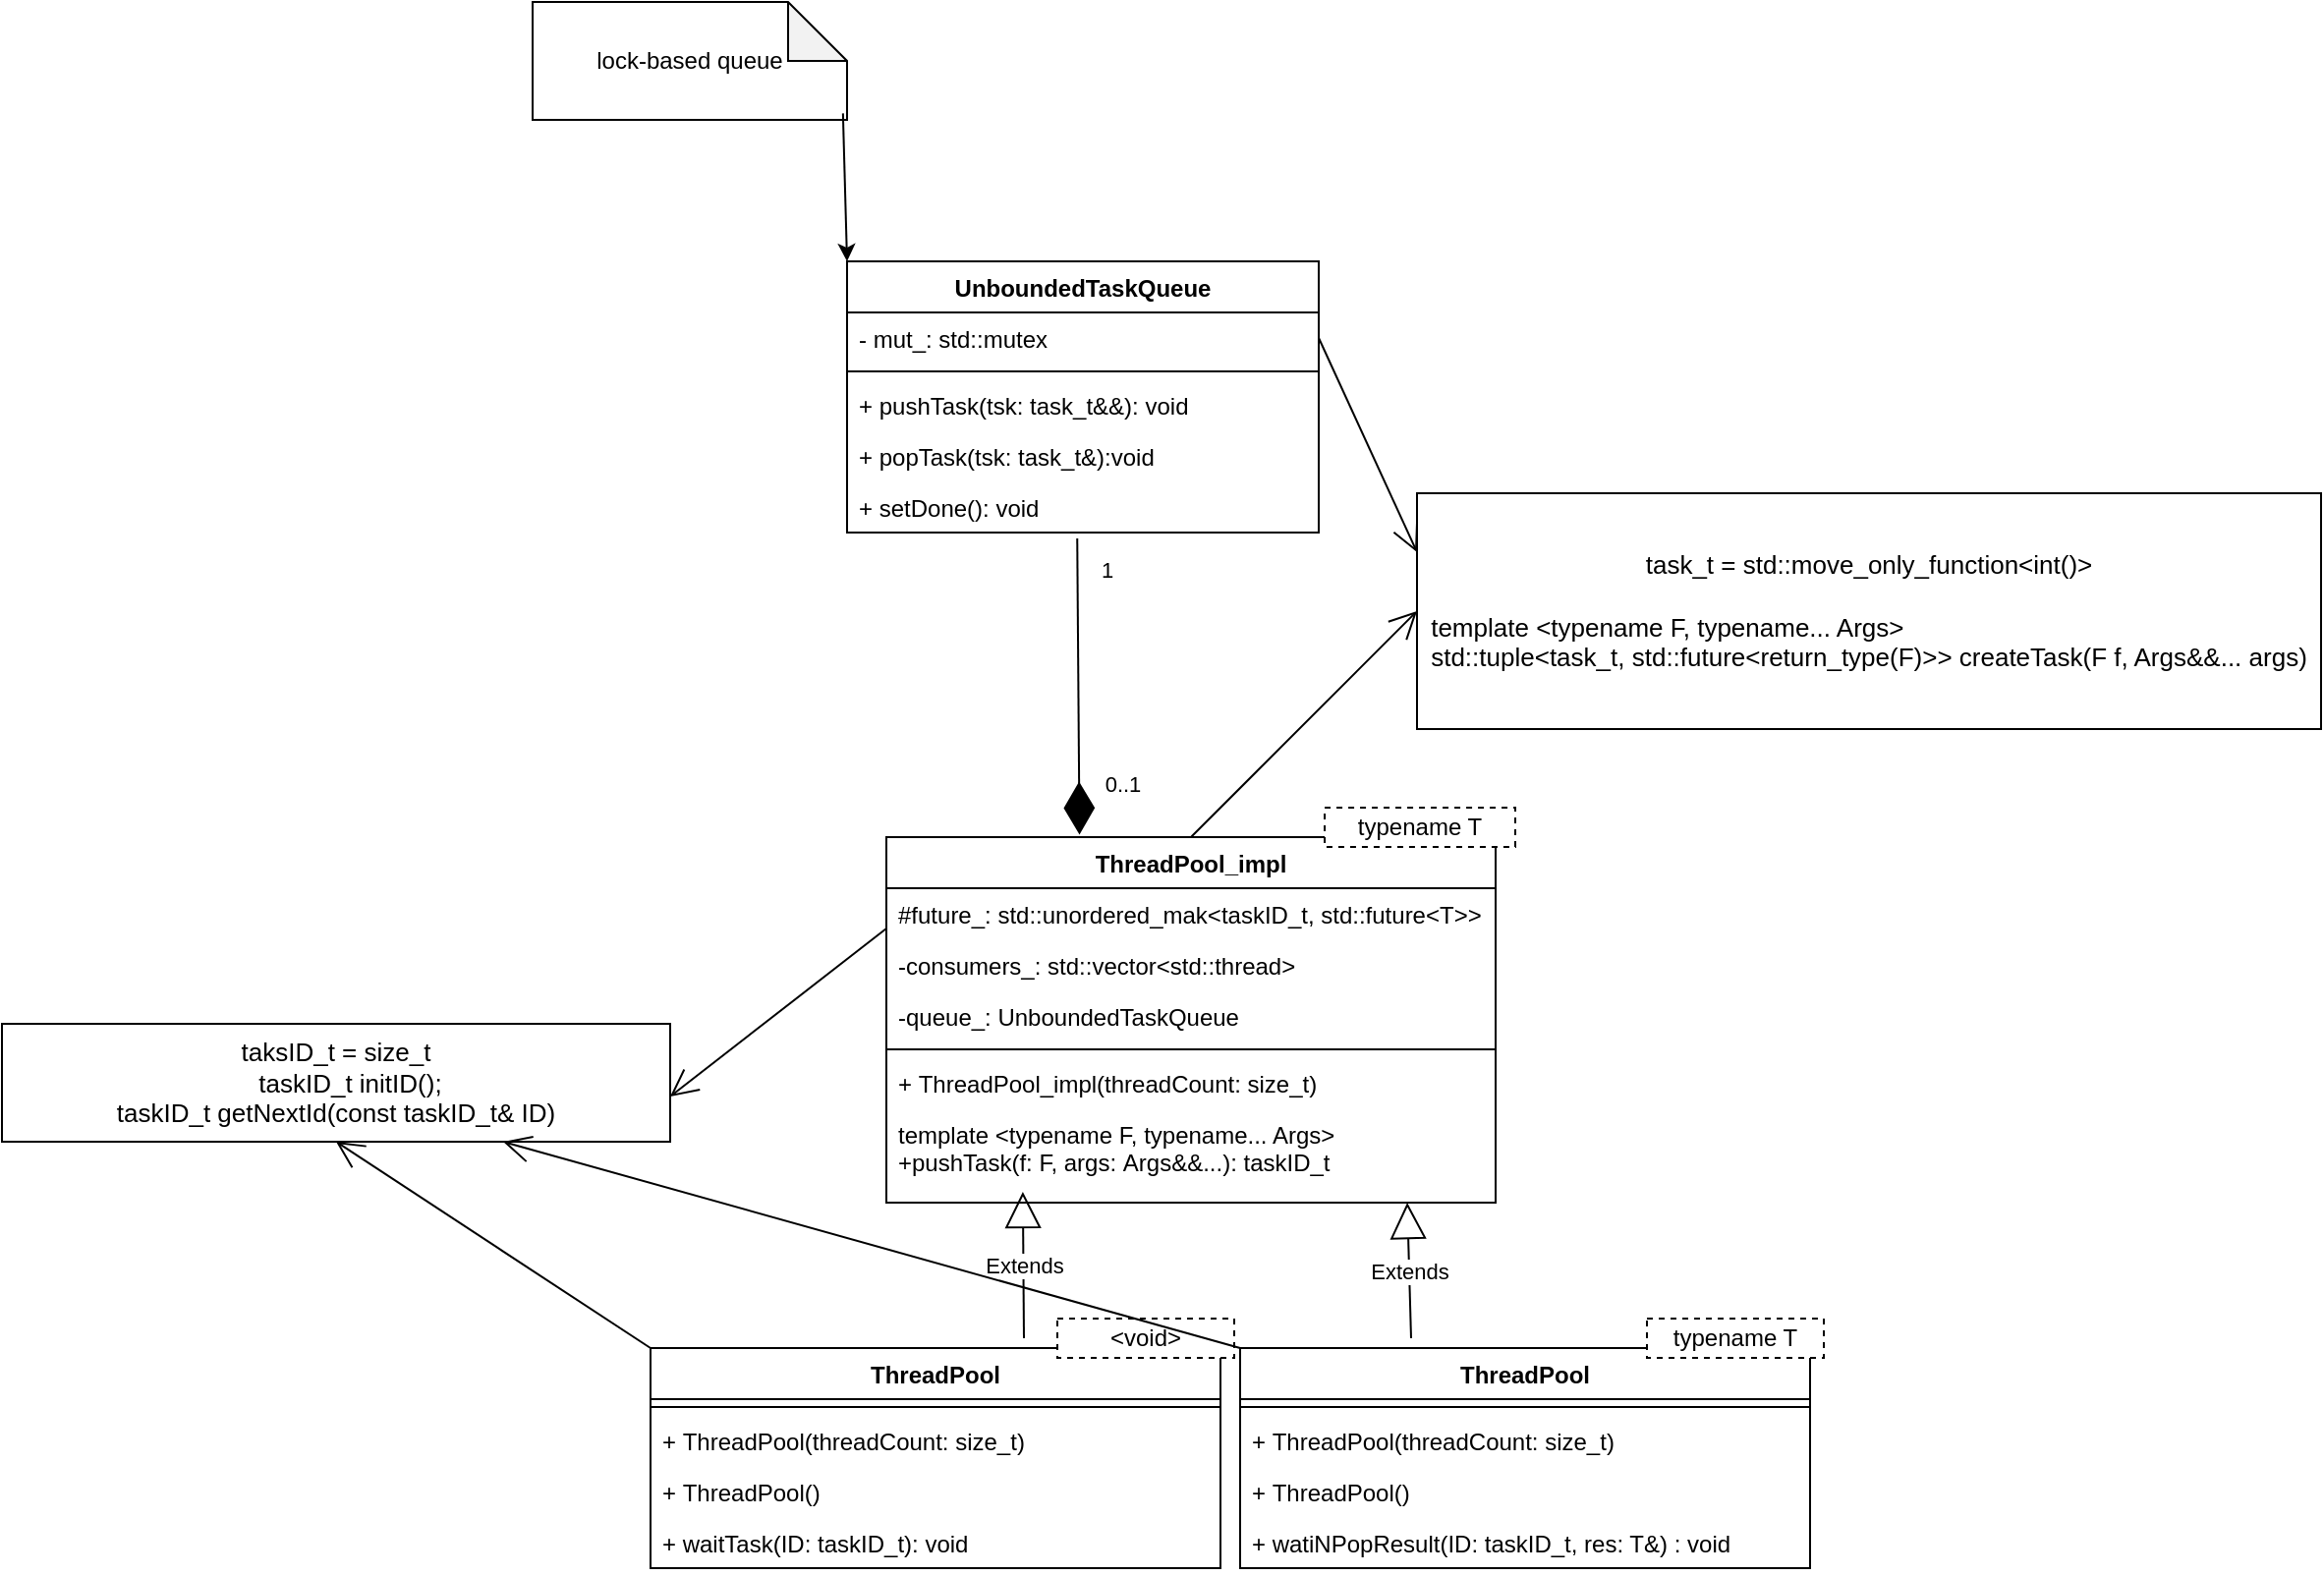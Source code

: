 <mxfile version="24.8.6">
  <diagram id="RuoxqOXRSrMZYSvnUipe" name="thread_pool">
    <mxGraphModel dx="2084" dy="1140" grid="1" gridSize="10" guides="1" tooltips="1" connect="1" arrows="1" fold="1" page="1" pageScale="1" pageWidth="850" pageHeight="1100" math="0" shadow="0">
      <root>
        <mxCell id="0" />
        <mxCell id="1" parent="0" />
        <mxCell id="2" value="UnboundedTaskQueue" style="swimlane;fontStyle=1;align=center;verticalAlign=top;childLayout=stackLayout;horizontal=1;startSize=26;horizontalStack=0;resizeParent=1;resizeParentMax=0;resizeLast=0;collapsible=1;marginBottom=0;" parent="1" vertex="1">
          <mxGeometry x="160" y="292" width="240" height="138" as="geometry" />
        </mxCell>
        <mxCell id="BawedRRlxbNmZ5AMLbOk-7" value="- mut_: std::mutex" style="text;strokeColor=none;fillColor=none;align=left;verticalAlign=top;spacingLeft=4;spacingRight=4;overflow=hidden;rotatable=0;points=[[0,0.5],[1,0.5]];portConstraint=eastwest;" vertex="1" parent="2">
          <mxGeometry y="26" width="240" height="26" as="geometry" />
        </mxCell>
        <mxCell id="4" value="" style="line;strokeWidth=1;fillColor=none;align=left;verticalAlign=middle;spacingTop=-1;spacingLeft=3;spacingRight=3;rotatable=0;labelPosition=right;points=[];portConstraint=eastwest;strokeColor=inherit;" parent="2" vertex="1">
          <mxGeometry y="52" width="240" height="8" as="geometry" />
        </mxCell>
        <mxCell id="BawedRRlxbNmZ5AMLbOk-5" value="+ pushTask(tsk: task_t&amp;&amp;): void" style="text;strokeColor=none;fillColor=none;align=left;verticalAlign=top;spacingLeft=4;spacingRight=4;overflow=hidden;rotatable=0;points=[[0,0.5],[1,0.5]];portConstraint=eastwest;" vertex="1" parent="2">
          <mxGeometry y="60" width="240" height="26" as="geometry" />
        </mxCell>
        <mxCell id="3" value="+ popTask(tsk: task_t&amp;):void" style="text;strokeColor=none;fillColor=none;align=left;verticalAlign=top;spacingLeft=4;spacingRight=4;overflow=hidden;rotatable=0;points=[[0,0.5],[1,0.5]];portConstraint=eastwest;" parent="2" vertex="1">
          <mxGeometry y="86" width="240" height="26" as="geometry" />
        </mxCell>
        <mxCell id="BawedRRlxbNmZ5AMLbOk-6" value="+ setDone(): void" style="text;strokeColor=none;fillColor=none;align=left;verticalAlign=top;spacingLeft=4;spacingRight=4;overflow=hidden;rotatable=0;points=[[0,0.5],[1,0.5]];portConstraint=eastwest;" vertex="1" parent="2">
          <mxGeometry y="112" width="240" height="26" as="geometry" />
        </mxCell>
        <mxCell id="BawedRRlxbNmZ5AMLbOk-8" value="lock-based queue" style="shape=note;whiteSpace=wrap;html=1;backgroundOutline=1;darkOpacity=0.05;" vertex="1" parent="1">
          <mxGeometry y="160" width="160" height="60" as="geometry" />
        </mxCell>
        <mxCell id="BawedRRlxbNmZ5AMLbOk-9" value="" style="endArrow=classic;html=1;rounded=0;exitX=0.987;exitY=0.945;exitDx=0;exitDy=0;exitPerimeter=0;entryX=0;entryY=0;entryDx=0;entryDy=0;" edge="1" parent="1" source="BawedRRlxbNmZ5AMLbOk-8" target="2">
          <mxGeometry width="50" height="50" relative="1" as="geometry">
            <mxPoint x="80" y="460" as="sourcePoint" />
            <mxPoint x="130" y="410" as="targetPoint" />
          </mxGeometry>
        </mxCell>
        <mxCell id="BawedRRlxbNmZ5AMLbOk-17" value="" style="endArrow=open;endFill=1;endSize=12;html=1;rounded=0;exitX=0;exitY=0.25;exitDx=0;exitDy=0;entryX=1;entryY=0.617;entryDx=0;entryDy=0;entryPerimeter=0;" edge="1" parent="1" source="BawedRRlxbNmZ5AMLbOk-56" target="BawedRRlxbNmZ5AMLbOk-62">
          <mxGeometry width="160" relative="1" as="geometry">
            <mxPoint x="250" y="570" as="sourcePoint" />
            <mxPoint x="120" y="605" as="targetPoint" />
          </mxGeometry>
        </mxCell>
        <mxCell id="BawedRRlxbNmZ5AMLbOk-55" value="" style="group" vertex="1" connectable="0" parent="1">
          <mxGeometry x="180" y="570" width="320" height="195" as="geometry" />
        </mxCell>
        <mxCell id="BawedRRlxbNmZ5AMLbOk-56" value="&lt;span style=&quot;text-wrap-mode: nowrap;&quot;&gt;ThreadPool_impl&lt;/span&gt;" style="swimlane;fontStyle=1;align=center;verticalAlign=top;childLayout=stackLayout;horizontal=1;startSize=26;horizontalStack=0;resizeParent=1;resizeParentMax=0;resizeLast=0;collapsible=1;marginBottom=0;whiteSpace=wrap;html=1;" vertex="1" parent="BawedRRlxbNmZ5AMLbOk-55">
          <mxGeometry y="15" width="310" height="186" as="geometry" />
        </mxCell>
        <mxCell id="BawedRRlxbNmZ5AMLbOk-44" value="&lt;span style=&quot;text-wrap-mode: nowrap;&quot;&gt;#future_: std::unordered_mak&amp;lt;taskID_t, std::future&amp;lt;T&amp;gt;&amp;gt;&lt;/span&gt;" style="text;strokeColor=none;fillColor=none;align=left;verticalAlign=top;spacingLeft=4;spacingRight=4;overflow=hidden;rotatable=0;points=[[0,0.5],[1,0.5]];portConstraint=eastwest;whiteSpace=wrap;html=1;" vertex="1" parent="BawedRRlxbNmZ5AMLbOk-56">
          <mxGeometry y="26" width="310" height="26" as="geometry" />
        </mxCell>
        <mxCell id="BawedRRlxbNmZ5AMLbOk-100" value="&lt;span style=&quot;text-wrap-mode: nowrap;&quot;&gt;-consumers_: std::vector&amp;lt;std::thread&amp;gt;&lt;/span&gt;" style="text;strokeColor=none;fillColor=none;align=left;verticalAlign=top;spacingLeft=4;spacingRight=4;overflow=hidden;rotatable=0;points=[[0,0.5],[1,0.5]];portConstraint=eastwest;whiteSpace=wrap;html=1;" vertex="1" parent="BawedRRlxbNmZ5AMLbOk-56">
          <mxGeometry y="52" width="310" height="26" as="geometry" />
        </mxCell>
        <mxCell id="BawedRRlxbNmZ5AMLbOk-101" value="-queue_: UnboundedTaskQueue&amp;nbsp;" style="text;strokeColor=none;fillColor=none;align=left;verticalAlign=top;spacingLeft=4;spacingRight=4;overflow=hidden;rotatable=0;points=[[0,0.5],[1,0.5]];portConstraint=eastwest;whiteSpace=wrap;html=1;" vertex="1" parent="BawedRRlxbNmZ5AMLbOk-56">
          <mxGeometry y="78" width="310" height="26" as="geometry" />
        </mxCell>
        <mxCell id="BawedRRlxbNmZ5AMLbOk-58" value="" style="line;strokeWidth=1;fillColor=none;align=left;verticalAlign=middle;spacingTop=-1;spacingLeft=3;spacingRight=3;rotatable=0;labelPosition=right;points=[];portConstraint=eastwest;strokeColor=inherit;" vertex="1" parent="BawedRRlxbNmZ5AMLbOk-56">
          <mxGeometry y="104" width="310" height="8" as="geometry" />
        </mxCell>
        <mxCell id="BawedRRlxbNmZ5AMLbOk-102" value="+&amp;nbsp;ThreadPool_impl(threadCount: size_t)&amp;nbsp;" style="text;strokeColor=none;fillColor=none;align=left;verticalAlign=top;spacingLeft=4;spacingRight=4;overflow=hidden;rotatable=0;points=[[0,0.5],[1,0.5]];portConstraint=eastwest;whiteSpace=wrap;html=1;" vertex="1" parent="BawedRRlxbNmZ5AMLbOk-56">
          <mxGeometry y="112" width="310" height="26" as="geometry" />
        </mxCell>
        <mxCell id="BawedRRlxbNmZ5AMLbOk-59" value="&lt;div&gt;template &amp;lt;typename F, typename... Args&amp;gt;&lt;/div&gt;&lt;div&gt;+pushTask(f: F, args:&amp;nbsp;&lt;span style=&quot;background-color: initial;&quot;&gt;Args&amp;amp;&amp;amp;...&lt;/span&gt;&lt;span style=&quot;background-color: initial;&quot;&gt;):&amp;nbsp;&lt;/span&gt;&lt;span style=&quot;background-color: initial;&quot;&gt;taskID_t&lt;/span&gt;&lt;span style=&quot;background-color: initial;&quot;&gt;&amp;nbsp;&lt;/span&gt;&lt;/div&gt;" style="text;strokeColor=none;fillColor=none;align=left;verticalAlign=top;spacingLeft=4;spacingRight=4;overflow=hidden;rotatable=0;points=[[0,0.5],[1,0.5]];portConstraint=eastwest;whiteSpace=wrap;html=1;" vertex="1" parent="BawedRRlxbNmZ5AMLbOk-56">
          <mxGeometry y="138" width="310" height="48" as="geometry" />
        </mxCell>
        <mxCell id="BawedRRlxbNmZ5AMLbOk-60" value="typename T" style="rounded=0;whiteSpace=wrap;html=1;dashed=1;" vertex="1" parent="BawedRRlxbNmZ5AMLbOk-55">
          <mxGeometry x="223.03" width="96.97" height="20" as="geometry" />
        </mxCell>
        <mxCell id="BawedRRlxbNmZ5AMLbOk-62" value="&lt;font style=&quot;font-size: 13px;&quot;&gt;taksID_t = size_t&lt;/font&gt;&lt;div style=&quot;font-size: 13px;&quot;&gt;&amp;nbsp; &amp;nbsp; taskID_t initID();&lt;/div&gt;&lt;div style=&quot;font-size: 13px;&quot;&gt;taskID_t getNextId(const taskID_t&amp;amp; ID)&lt;/div&gt;" style="rounded=0;whiteSpace=wrap;html=1;" vertex="1" parent="1">
          <mxGeometry x="-270" y="680" width="340" height="60" as="geometry" />
        </mxCell>
        <mxCell id="BawedRRlxbNmZ5AMLbOk-63" value="&lt;div&gt;&lt;span style=&quot;font-size: 13px; background-color: initial;&quot;&gt;task_t = std::move_only_function&amp;lt;int()&amp;gt;&lt;/span&gt;&lt;/div&gt;&lt;div style=&quot;text-align: left;&quot;&gt;&lt;span style=&quot;font-size: 13px;&quot;&gt;&lt;br&gt;&lt;/span&gt;&lt;div style=&quot;font-size: 13px;&quot;&gt;&lt;span style=&quot;background-color: initial;&quot;&gt;template &amp;lt;typename F, typename... Args&amp;gt;&lt;/span&gt;&lt;/div&gt;&lt;div style=&quot;font-size: 13px;&quot;&gt;std::tuple&amp;lt;task_t, std::future&amp;lt;return_type(F)&amp;gt;&amp;gt; createTask(F f, Args&amp;amp;&amp;amp;... args)&lt;/div&gt;&lt;/div&gt;" style="rounded=0;whiteSpace=wrap;html=1;" vertex="1" parent="1">
          <mxGeometry x="450" y="410" width="460" height="120" as="geometry" />
        </mxCell>
        <mxCell id="BawedRRlxbNmZ5AMLbOk-65" value="" style="endArrow=open;endFill=1;endSize=12;html=1;rounded=0;exitX=0.5;exitY=0;exitDx=0;exitDy=0;entryX=0;entryY=0.5;entryDx=0;entryDy=0;" edge="1" parent="1" source="BawedRRlxbNmZ5AMLbOk-56" target="BawedRRlxbNmZ5AMLbOk-63">
          <mxGeometry width="160" relative="1" as="geometry">
            <mxPoint x="270" y="667" as="sourcePoint" />
            <mxPoint x="130" y="607" as="targetPoint" />
          </mxGeometry>
        </mxCell>
        <mxCell id="BawedRRlxbNmZ5AMLbOk-66" value="" style="endArrow=open;endFill=1;endSize=12;html=1;rounded=0;exitX=1;exitY=0.5;exitDx=0;exitDy=0;entryX=0;entryY=0.25;entryDx=0;entryDy=0;" edge="1" parent="1" source="BawedRRlxbNmZ5AMLbOk-7" target="BawedRRlxbNmZ5AMLbOk-63">
          <mxGeometry width="160" relative="1" as="geometry">
            <mxPoint x="415" y="645" as="sourcePoint" />
            <mxPoint x="435" y="480" as="targetPoint" />
          </mxGeometry>
        </mxCell>
        <mxCell id="BawedRRlxbNmZ5AMLbOk-67" value="" style="endArrow=diamondThin;endFill=1;endSize=24;html=1;rounded=0;exitX=0.488;exitY=1.115;exitDx=0;exitDy=0;exitPerimeter=0;entryX=0.317;entryY=-0.007;entryDx=0;entryDy=0;entryPerimeter=0;" edge="1" parent="1" source="BawedRRlxbNmZ5AMLbOk-6" target="BawedRRlxbNmZ5AMLbOk-56">
          <mxGeometry width="160" relative="1" as="geometry">
            <mxPoint x="260" y="700" as="sourcePoint" />
            <mxPoint x="260" y="640" as="targetPoint" />
          </mxGeometry>
        </mxCell>
        <mxCell id="BawedRRlxbNmZ5AMLbOk-68" value="0..1" style="edgeLabel;html=1;align=center;verticalAlign=middle;resizable=0;points=[];" vertex="1" connectable="0" parent="BawedRRlxbNmZ5AMLbOk-67">
          <mxGeometry x="0.478" y="3" relative="1" as="geometry">
            <mxPoint x="19" y="13" as="offset" />
          </mxGeometry>
        </mxCell>
        <mxCell id="BawedRRlxbNmZ5AMLbOk-69" value="1" style="edgeLabel;html=1;align=center;verticalAlign=middle;resizable=0;points=[];" vertex="1" connectable="0" parent="BawedRRlxbNmZ5AMLbOk-67">
          <mxGeometry x="-0.797" y="1" relative="1" as="geometry">
            <mxPoint x="14" as="offset" />
          </mxGeometry>
        </mxCell>
        <mxCell id="BawedRRlxbNmZ5AMLbOk-70" value="" style="group" vertex="1" connectable="0" parent="1">
          <mxGeometry x="360" y="830" width="297" height="101" as="geometry" />
        </mxCell>
        <mxCell id="BawedRRlxbNmZ5AMLbOk-71" value="ThreadPool" style="swimlane;fontStyle=1;align=center;verticalAlign=top;childLayout=stackLayout;horizontal=1;startSize=26;horizontalStack=0;resizeParent=1;resizeParentMax=0;resizeLast=0;collapsible=1;marginBottom=0;whiteSpace=wrap;html=1;" vertex="1" parent="BawedRRlxbNmZ5AMLbOk-70">
          <mxGeometry y="15" width="290" height="112" as="geometry" />
        </mxCell>
        <mxCell id="BawedRRlxbNmZ5AMLbOk-73" value="" style="line;strokeWidth=1;fillColor=none;align=left;verticalAlign=middle;spacingTop=-1;spacingLeft=3;spacingRight=3;rotatable=0;labelPosition=right;points=[];portConstraint=eastwest;strokeColor=inherit;" vertex="1" parent="BawedRRlxbNmZ5AMLbOk-71">
          <mxGeometry y="26" width="290" height="8" as="geometry" />
        </mxCell>
        <mxCell id="BawedRRlxbNmZ5AMLbOk-85" value="+&amp;nbsp;ThreadPool(threadCount: size_t)&amp;nbsp;" style="text;strokeColor=none;fillColor=none;align=left;verticalAlign=top;spacingLeft=4;spacingRight=4;overflow=hidden;rotatable=0;points=[[0,0.5],[1,0.5]];portConstraint=eastwest;whiteSpace=wrap;html=1;" vertex="1" parent="BawedRRlxbNmZ5AMLbOk-71">
          <mxGeometry y="34" width="290" height="26" as="geometry" />
        </mxCell>
        <mxCell id="BawedRRlxbNmZ5AMLbOk-87" value="+&amp;nbsp;ThreadPool()&amp;nbsp;" style="text;strokeColor=none;fillColor=none;align=left;verticalAlign=top;spacingLeft=4;spacingRight=4;overflow=hidden;rotatable=0;points=[[0,0.5],[1,0.5]];portConstraint=eastwest;whiteSpace=wrap;html=1;" vertex="1" parent="BawedRRlxbNmZ5AMLbOk-71">
          <mxGeometry y="60" width="290" height="26" as="geometry" />
        </mxCell>
        <mxCell id="BawedRRlxbNmZ5AMLbOk-86" value="+ watiNPopResult(ID: taskID_t, res: T&amp;amp;) : void" style="text;strokeColor=none;fillColor=none;align=left;verticalAlign=top;spacingLeft=4;spacingRight=4;overflow=hidden;rotatable=0;points=[[0,0.5],[1,0.5]];portConstraint=eastwest;whiteSpace=wrap;html=1;" vertex="1" parent="BawedRRlxbNmZ5AMLbOk-71">
          <mxGeometry y="86" width="290" height="26" as="geometry" />
        </mxCell>
        <mxCell id="BawedRRlxbNmZ5AMLbOk-75" value="typename T" style="rounded=0;whiteSpace=wrap;html=1;dashed=1;" vertex="1" parent="BawedRRlxbNmZ5AMLbOk-70">
          <mxGeometry x="207" width="90" height="20" as="geometry" />
        </mxCell>
        <mxCell id="BawedRRlxbNmZ5AMLbOk-76" value="" style="group" vertex="1" connectable="0" parent="1">
          <mxGeometry x="60" y="830" width="297" height="101" as="geometry" />
        </mxCell>
        <mxCell id="BawedRRlxbNmZ5AMLbOk-77" value="ThreadPool" style="swimlane;fontStyle=1;align=center;verticalAlign=top;childLayout=stackLayout;horizontal=1;startSize=26;horizontalStack=0;resizeParent=1;resizeParentMax=0;resizeLast=0;collapsible=1;marginBottom=0;whiteSpace=wrap;html=1;" vertex="1" parent="BawedRRlxbNmZ5AMLbOk-76">
          <mxGeometry y="15" width="290" height="112" as="geometry" />
        </mxCell>
        <mxCell id="BawedRRlxbNmZ5AMLbOk-79" value="" style="line;strokeWidth=1;fillColor=none;align=left;verticalAlign=middle;spacingTop=-1;spacingLeft=3;spacingRight=3;rotatable=0;labelPosition=right;points=[];portConstraint=eastwest;strokeColor=inherit;" vertex="1" parent="BawedRRlxbNmZ5AMLbOk-77">
          <mxGeometry y="26" width="290" height="8" as="geometry" />
        </mxCell>
        <mxCell id="BawedRRlxbNmZ5AMLbOk-95" value="+&amp;nbsp;ThreadPool(threadCount: size_t)&amp;nbsp;" style="text;strokeColor=none;fillColor=none;align=left;verticalAlign=top;spacingLeft=4;spacingRight=4;overflow=hidden;rotatable=0;points=[[0,0.5],[1,0.5]];portConstraint=eastwest;whiteSpace=wrap;html=1;" vertex="1" parent="BawedRRlxbNmZ5AMLbOk-77">
          <mxGeometry y="34" width="290" height="26" as="geometry" />
        </mxCell>
        <mxCell id="BawedRRlxbNmZ5AMLbOk-96" value="+&amp;nbsp;ThreadPool()&amp;nbsp;" style="text;strokeColor=none;fillColor=none;align=left;verticalAlign=top;spacingLeft=4;spacingRight=4;overflow=hidden;rotatable=0;points=[[0,0.5],[1,0.5]];portConstraint=eastwest;whiteSpace=wrap;html=1;" vertex="1" parent="BawedRRlxbNmZ5AMLbOk-77">
          <mxGeometry y="60" width="290" height="26" as="geometry" />
        </mxCell>
        <mxCell id="BawedRRlxbNmZ5AMLbOk-97" value="+ waitTask(ID: taskID_t): void&amp;nbsp;" style="text;strokeColor=none;fillColor=none;align=left;verticalAlign=top;spacingLeft=4;spacingRight=4;overflow=hidden;rotatable=0;points=[[0,0.5],[1,0.5]];portConstraint=eastwest;whiteSpace=wrap;html=1;" vertex="1" parent="BawedRRlxbNmZ5AMLbOk-77">
          <mxGeometry y="86" width="290" height="26" as="geometry" />
        </mxCell>
        <mxCell id="BawedRRlxbNmZ5AMLbOk-81" value="&amp;lt;void&amp;gt;" style="rounded=0;whiteSpace=wrap;html=1;dashed=1;" vertex="1" parent="BawedRRlxbNmZ5AMLbOk-76">
          <mxGeometry x="207" width="90" height="20" as="geometry" />
        </mxCell>
        <mxCell id="BawedRRlxbNmZ5AMLbOk-83" value="Extends" style="endArrow=block;endSize=16;endFill=0;html=1;rounded=0;entryX=0.855;entryY=1;entryDx=0;entryDy=0;entryPerimeter=0;" edge="1" parent="1" target="BawedRRlxbNmZ5AMLbOk-59">
          <mxGeometry width="160" relative="1" as="geometry">
            <mxPoint x="447" y="840" as="sourcePoint" />
            <mxPoint x="430" y="620" as="targetPoint" />
          </mxGeometry>
        </mxCell>
        <mxCell id="BawedRRlxbNmZ5AMLbOk-84" value="Extends" style="endArrow=block;endSize=16;endFill=0;html=1;rounded=0;entryX=0.224;entryY=0.885;entryDx=0;entryDy=0;entryPerimeter=0;" edge="1" parent="1" target="BawedRRlxbNmZ5AMLbOk-59">
          <mxGeometry width="160" relative="1" as="geometry">
            <mxPoint x="250" y="840" as="sourcePoint" />
            <mxPoint x="361" y="741" as="targetPoint" />
          </mxGeometry>
        </mxCell>
        <mxCell id="BawedRRlxbNmZ5AMLbOk-98" value="" style="endArrow=open;endFill=1;endSize=12;html=1;rounded=0;exitX=0;exitY=0;exitDx=0;exitDy=0;entryX=0.5;entryY=1;entryDx=0;entryDy=0;" edge="1" parent="1" source="BawedRRlxbNmZ5AMLbOk-77" target="BawedRRlxbNmZ5AMLbOk-62">
          <mxGeometry width="160" relative="1" as="geometry">
            <mxPoint x="160" y="677" as="sourcePoint" />
            <mxPoint x="90" y="607" as="targetPoint" />
          </mxGeometry>
        </mxCell>
        <mxCell id="BawedRRlxbNmZ5AMLbOk-99" value="" style="endArrow=open;endFill=1;endSize=12;html=1;rounded=0;exitX=0;exitY=0;exitDx=0;exitDy=0;entryX=0.75;entryY=1;entryDx=0;entryDy=0;" edge="1" parent="1" source="BawedRRlxbNmZ5AMLbOk-71" target="BawedRRlxbNmZ5AMLbOk-62">
          <mxGeometry width="160" relative="1" as="geometry">
            <mxPoint x="170" y="687" as="sourcePoint" />
            <mxPoint x="100" y="617" as="targetPoint" />
          </mxGeometry>
        </mxCell>
      </root>
    </mxGraphModel>
  </diagram>
</mxfile>
